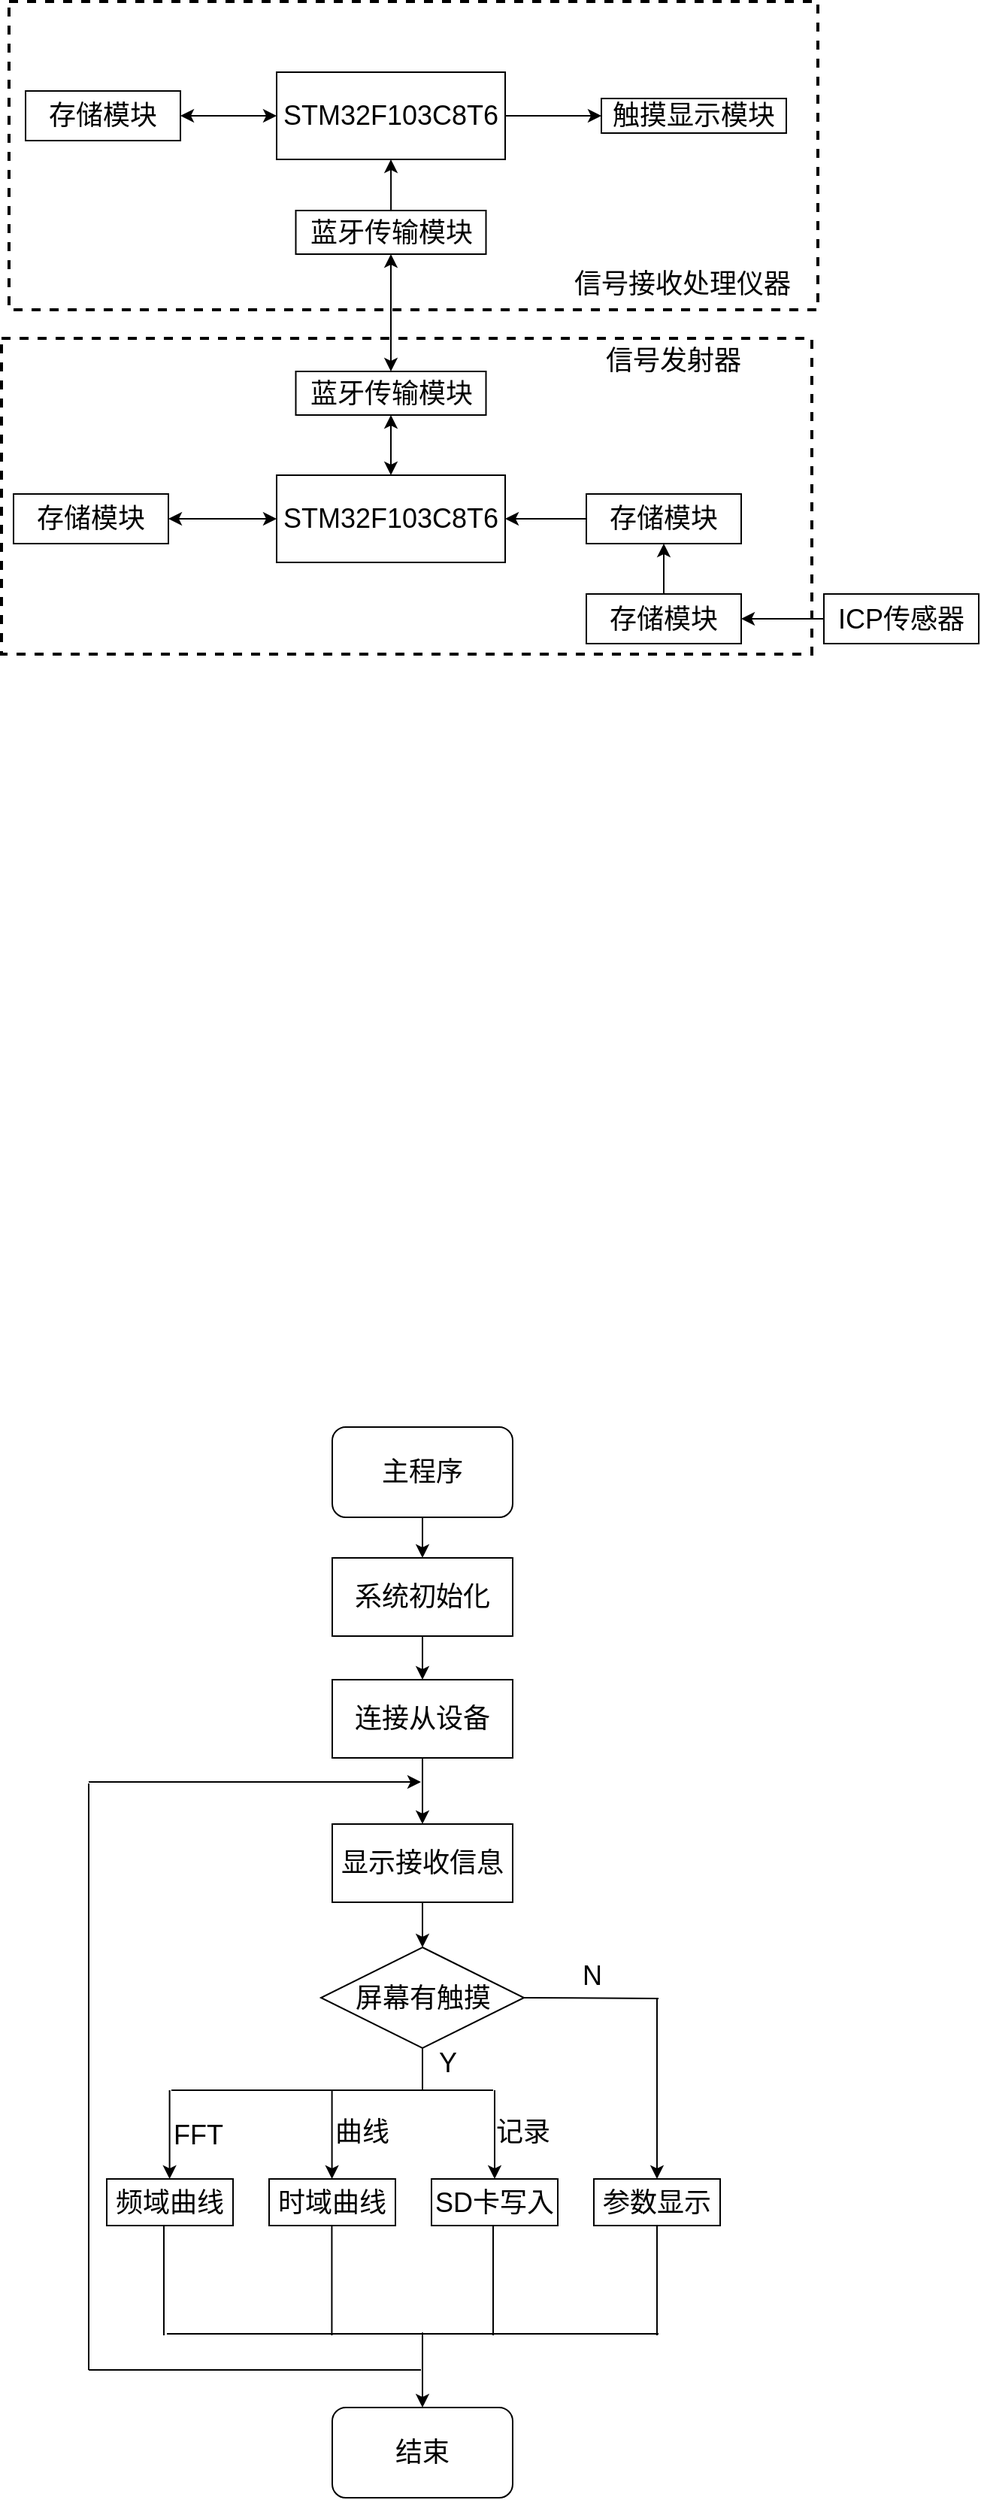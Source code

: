 <mxfile version="13.9.9" type="github">
  <diagram id="75593j-lVVGFzw1Habwj" name="Page-1">
    <mxGraphModel dx="942" dy="582" grid="0" gridSize="10" guides="1" tooltips="1" connect="1" arrows="1" fold="1" page="1" pageScale="1" pageWidth="827" pageHeight="1169" math="0" shadow="0">
      <root>
        <mxCell id="0" />
        <mxCell id="1" parent="0" />
        <mxCell id="dDyiDegxyCfKWqAtTWr7-20" value="" style="rounded=0;whiteSpace=wrap;html=1;dashed=1;strokeWidth=2;" vertex="1" parent="1">
          <mxGeometry x="84" y="312" width="539" height="210" as="geometry" />
        </mxCell>
        <mxCell id="dDyiDegxyCfKWqAtTWr7-18" value="" style="rounded=0;whiteSpace=wrap;html=1;dashed=1;strokeWidth=2;" vertex="1" parent="1">
          <mxGeometry x="89" y="88" width="538" height="205" as="geometry" />
        </mxCell>
        <mxCell id="DoIXO7MsyZcmm1Q71b1x-4" style="edgeStyle=orthogonalEdgeStyle;rounded=0;orthogonalLoop=1;jettySize=auto;html=1;" parent="1" source="d5rDAHySSIAsc6SkqLv3-1" target="d5rDAHySSIAsc6SkqLv3-2" edge="1">
          <mxGeometry relative="1" as="geometry" />
        </mxCell>
        <mxCell id="d5rDAHySSIAsc6SkqLv3-1" value="&lt;font style=&quot;font-size: 18px&quot;&gt;主程序&lt;/font&gt;" style="rounded=1;whiteSpace=wrap;html=1;" parent="1" vertex="1">
          <mxGeometry x="304" y="1036" width="120" height="60" as="geometry" />
        </mxCell>
        <mxCell id="DoIXO7MsyZcmm1Q71b1x-3" style="edgeStyle=orthogonalEdgeStyle;rounded=0;orthogonalLoop=1;jettySize=auto;html=1;entryX=0.5;entryY=0;entryDx=0;entryDy=0;" parent="1" source="d5rDAHySSIAsc6SkqLv3-2" target="DoIXO7MsyZcmm1Q71b1x-1" edge="1">
          <mxGeometry relative="1" as="geometry" />
        </mxCell>
        <mxCell id="d5rDAHySSIAsc6SkqLv3-2" value="&lt;font style=&quot;font-size: 18px&quot;&gt;系统初始化&lt;/font&gt;" style="rounded=0;whiteSpace=wrap;html=1;" parent="1" vertex="1">
          <mxGeometry x="304" y="1123" width="120" height="52" as="geometry" />
        </mxCell>
        <mxCell id="DoIXO7MsyZcmm1Q71b1x-10" style="edgeStyle=orthogonalEdgeStyle;rounded=0;orthogonalLoop=1;jettySize=auto;html=1;" parent="1" source="DoIXO7MsyZcmm1Q71b1x-1" target="DoIXO7MsyZcmm1Q71b1x-9" edge="1">
          <mxGeometry relative="1" as="geometry" />
        </mxCell>
        <mxCell id="DoIXO7MsyZcmm1Q71b1x-1" value="&lt;font style=&quot;font-size: 18px&quot;&gt;连接从设备&lt;/font&gt;" style="rounded=0;whiteSpace=wrap;html=1;" parent="1" vertex="1">
          <mxGeometry x="304" y="1204" width="120" height="52" as="geometry" />
        </mxCell>
        <mxCell id="DoIXO7MsyZcmm1Q71b1x-8" value="&lt;span style=&quot;font-size: 18px&quot;&gt;时域曲线&lt;/span&gt;" style="rounded=0;whiteSpace=wrap;html=1;" parent="1" vertex="1">
          <mxGeometry x="262" y="1536" width="84" height="31" as="geometry" />
        </mxCell>
        <mxCell id="DoIXO7MsyZcmm1Q71b1x-12" style="edgeStyle=orthogonalEdgeStyle;rounded=0;orthogonalLoop=1;jettySize=auto;html=1;entryX=0.5;entryY=0;entryDx=0;entryDy=0;" parent="1" source="DoIXO7MsyZcmm1Q71b1x-9" target="DoIXO7MsyZcmm1Q71b1x-11" edge="1">
          <mxGeometry relative="1" as="geometry" />
        </mxCell>
        <mxCell id="DoIXO7MsyZcmm1Q71b1x-9" value="&lt;font style=&quot;font-size: 18px&quot;&gt;显示接收信息&lt;/font&gt;" style="rounded=0;whiteSpace=wrap;html=1;" parent="1" vertex="1">
          <mxGeometry x="304" y="1300" width="120" height="52" as="geometry" />
        </mxCell>
        <mxCell id="DoIXO7MsyZcmm1Q71b1x-11" value="&lt;font style=&quot;font-size: 18px&quot;&gt;屏幕有触摸&lt;/font&gt;" style="rhombus;whiteSpace=wrap;html=1;" parent="1" vertex="1">
          <mxGeometry x="296.5" y="1382" width="135" height="67" as="geometry" />
        </mxCell>
        <mxCell id="DoIXO7MsyZcmm1Q71b1x-13" value="&lt;span style=&quot;font-size: 18px&quot;&gt;频域曲线&lt;/span&gt;" style="rounded=0;whiteSpace=wrap;html=1;" parent="1" vertex="1">
          <mxGeometry x="154" y="1536" width="84" height="31" as="geometry" />
        </mxCell>
        <mxCell id="DoIXO7MsyZcmm1Q71b1x-14" value="&lt;span style=&quot;font-size: 18px&quot;&gt;SD卡写入&lt;/span&gt;" style="rounded=0;whiteSpace=wrap;html=1;" parent="1" vertex="1">
          <mxGeometry x="370" y="1536" width="84" height="31" as="geometry" />
        </mxCell>
        <mxCell id="DoIXO7MsyZcmm1Q71b1x-15" value="&lt;span style=&quot;font-size: 18px&quot;&gt;参数显示&lt;/span&gt;" style="rounded=0;whiteSpace=wrap;html=1;" parent="1" vertex="1">
          <mxGeometry x="478" y="1536" width="84" height="31" as="geometry" />
        </mxCell>
        <mxCell id="DoIXO7MsyZcmm1Q71b1x-17" value="" style="endArrow=none;html=1;exitX=1;exitY=0.5;exitDx=0;exitDy=0;" parent="1" source="DoIXO7MsyZcmm1Q71b1x-11" edge="1">
          <mxGeometry width="50" height="50" relative="1" as="geometry">
            <mxPoint x="486" y="1444" as="sourcePoint" />
            <mxPoint x="521" y="1416" as="targetPoint" />
          </mxGeometry>
        </mxCell>
        <mxCell id="DoIXO7MsyZcmm1Q71b1x-18" value="" style="endArrow=classic;html=1;entryX=0.5;entryY=0;entryDx=0;entryDy=0;" parent="1" target="DoIXO7MsyZcmm1Q71b1x-15" edge="1">
          <mxGeometry width="50" height="50" relative="1" as="geometry">
            <mxPoint x="520" y="1416" as="sourcePoint" />
            <mxPoint x="665" y="1429" as="targetPoint" />
          </mxGeometry>
        </mxCell>
        <mxCell id="DoIXO7MsyZcmm1Q71b1x-19" value="" style="endArrow=none;html=1;entryX=0.5;entryY=1;entryDx=0;entryDy=0;" parent="1" target="DoIXO7MsyZcmm1Q71b1x-11" edge="1">
          <mxGeometry width="50" height="50" relative="1" as="geometry">
            <mxPoint x="364" y="1477" as="sourcePoint" />
            <mxPoint x="461" y="1452" as="targetPoint" />
          </mxGeometry>
        </mxCell>
        <mxCell id="DoIXO7MsyZcmm1Q71b1x-20" value="&lt;font style=&quot;font-size: 18px&quot;&gt;N&lt;/font&gt;" style="text;html=1;strokeColor=none;fillColor=none;align=center;verticalAlign=middle;whiteSpace=wrap;rounded=0;" parent="1" vertex="1">
          <mxGeometry x="457" y="1391" width="40" height="20" as="geometry" />
        </mxCell>
        <mxCell id="DoIXO7MsyZcmm1Q71b1x-21" value="&lt;font style=&quot;font-size: 18px&quot;&gt;记录&lt;/font&gt;" style="text;html=1;strokeColor=none;fillColor=none;align=center;verticalAlign=middle;whiteSpace=wrap;rounded=0;" parent="1" vertex="1">
          <mxGeometry x="411" y="1495" width="40" height="20" as="geometry" />
        </mxCell>
        <mxCell id="DoIXO7MsyZcmm1Q71b1x-23" value="&lt;font style=&quot;font-size: 18px&quot;&gt;Y&lt;/font&gt;" style="text;html=1;strokeColor=none;fillColor=none;align=center;verticalAlign=middle;whiteSpace=wrap;rounded=0;" parent="1" vertex="1">
          <mxGeometry x="361" y="1449" width="40" height="20" as="geometry" />
        </mxCell>
        <mxCell id="DoIXO7MsyZcmm1Q71b1x-24" value="" style="endArrow=none;html=1;" parent="1" edge="1">
          <mxGeometry width="50" height="50" relative="1" as="geometry">
            <mxPoint x="197" y="1477" as="sourcePoint" />
            <mxPoint x="411" y="1477" as="targetPoint" />
          </mxGeometry>
        </mxCell>
        <mxCell id="DoIXO7MsyZcmm1Q71b1x-25" value="" style="endArrow=classic;html=1;entryX=0.5;entryY=0;entryDx=0;entryDy=0;" parent="1" target="DoIXO7MsyZcmm1Q71b1x-14" edge="1">
          <mxGeometry width="50" height="50" relative="1" as="geometry">
            <mxPoint x="412" y="1477" as="sourcePoint" />
            <mxPoint x="257" y="1412" as="targetPoint" />
          </mxGeometry>
        </mxCell>
        <mxCell id="DoIXO7MsyZcmm1Q71b1x-30" value="&lt;font style=&quot;font-size: 18px&quot;&gt;FFT&lt;/font&gt;" style="text;html=1;strokeColor=none;fillColor=none;align=center;verticalAlign=middle;whiteSpace=wrap;rounded=0;" parent="1" vertex="1">
          <mxGeometry x="195" y="1497" width="40" height="20" as="geometry" />
        </mxCell>
        <mxCell id="DoIXO7MsyZcmm1Q71b1x-31" value="&lt;font style=&quot;font-size: 18px&quot;&gt;曲线&lt;/font&gt;" style="text;html=1;strokeColor=none;fillColor=none;align=center;verticalAlign=middle;whiteSpace=wrap;rounded=0;" parent="1" vertex="1">
          <mxGeometry x="304" y="1495" width="40" height="20" as="geometry" />
        </mxCell>
        <mxCell id="DoIXO7MsyZcmm1Q71b1x-32" value="" style="endArrow=classic;html=1;entryX=0.5;entryY=0;entryDx=0;entryDy=0;" parent="1" edge="1">
          <mxGeometry width="50" height="50" relative="1" as="geometry">
            <mxPoint x="303.8" y="1477" as="sourcePoint" />
            <mxPoint x="303.8" y="1536" as="targetPoint" />
          </mxGeometry>
        </mxCell>
        <mxCell id="DoIXO7MsyZcmm1Q71b1x-33" value="" style="endArrow=classic;html=1;entryX=0.5;entryY=0;entryDx=0;entryDy=0;" parent="1" edge="1">
          <mxGeometry width="50" height="50" relative="1" as="geometry">
            <mxPoint x="195.8" y="1477" as="sourcePoint" />
            <mxPoint x="195.8" y="1536" as="targetPoint" />
            <Array as="points">
              <mxPoint x="195.8" y="1507" />
            </Array>
          </mxGeometry>
        </mxCell>
        <mxCell id="DoIXO7MsyZcmm1Q71b1x-34" value="" style="endArrow=none;html=1;" parent="1" edge="1">
          <mxGeometry width="50" height="50" relative="1" as="geometry">
            <mxPoint x="194" y="1639" as="sourcePoint" />
            <mxPoint x="521" y="1639" as="targetPoint" />
          </mxGeometry>
        </mxCell>
        <mxCell id="DoIXO7MsyZcmm1Q71b1x-35" value="" style="endArrow=none;html=1;entryX=0.5;entryY=1;entryDx=0;entryDy=0;" parent="1" target="DoIXO7MsyZcmm1Q71b1x-15" edge="1">
          <mxGeometry width="50" height="50" relative="1" as="geometry">
            <mxPoint x="520" y="1640" as="sourcePoint" />
            <mxPoint x="637" y="1650" as="targetPoint" />
          </mxGeometry>
        </mxCell>
        <mxCell id="DoIXO7MsyZcmm1Q71b1x-38" value="" style="endArrow=none;html=1;entryX=0.5;entryY=1;entryDx=0;entryDy=0;" parent="1" edge="1">
          <mxGeometry width="50" height="50" relative="1" as="geometry">
            <mxPoint x="192" y="1640" as="sourcePoint" />
            <mxPoint x="192" y="1567" as="targetPoint" />
          </mxGeometry>
        </mxCell>
        <mxCell id="DoIXO7MsyZcmm1Q71b1x-39" value="" style="endArrow=none;html=1;entryX=0.5;entryY=1;entryDx=0;entryDy=0;" parent="1" edge="1">
          <mxGeometry width="50" height="50" relative="1" as="geometry">
            <mxPoint x="411" y="1640" as="sourcePoint" />
            <mxPoint x="411" y="1567" as="targetPoint" />
          </mxGeometry>
        </mxCell>
        <mxCell id="DoIXO7MsyZcmm1Q71b1x-40" value="" style="endArrow=none;html=1;entryX=0.5;entryY=1;entryDx=0;entryDy=0;" parent="1" edge="1">
          <mxGeometry width="50" height="50" relative="1" as="geometry">
            <mxPoint x="303.71" y="1640" as="sourcePoint" />
            <mxPoint x="303.71" y="1567" as="targetPoint" />
          </mxGeometry>
        </mxCell>
        <mxCell id="DoIXO7MsyZcmm1Q71b1x-43" style="edgeStyle=orthogonalEdgeStyle;rounded=0;orthogonalLoop=1;jettySize=auto;html=1;startArrow=classic;startFill=1;endArrow=none;endFill=0;" parent="1" source="DoIXO7MsyZcmm1Q71b1x-42" edge="1">
          <mxGeometry relative="1" as="geometry">
            <mxPoint x="364" y="1638.143" as="targetPoint" />
          </mxGeometry>
        </mxCell>
        <mxCell id="DoIXO7MsyZcmm1Q71b1x-42" value="&lt;font style=&quot;font-size: 18px&quot;&gt;结束&lt;/font&gt;" style="rounded=1;whiteSpace=wrap;html=1;" parent="1" vertex="1">
          <mxGeometry x="304" y="1688" width="120" height="60" as="geometry" />
        </mxCell>
        <mxCell id="DoIXO7MsyZcmm1Q71b1x-44" value="" style="endArrow=none;html=1;" parent="1" edge="1">
          <mxGeometry width="50" height="50" relative="1" as="geometry">
            <mxPoint x="142" y="1663" as="sourcePoint" />
            <mxPoint x="363" y="1663" as="targetPoint" />
          </mxGeometry>
        </mxCell>
        <mxCell id="DoIXO7MsyZcmm1Q71b1x-45" value="" style="endArrow=none;html=1;" parent="1" edge="1">
          <mxGeometry width="50" height="50" relative="1" as="geometry">
            <mxPoint x="142" y="1663" as="sourcePoint" />
            <mxPoint x="142" y="1273" as="targetPoint" />
          </mxGeometry>
        </mxCell>
        <mxCell id="DoIXO7MsyZcmm1Q71b1x-46" value="" style="endArrow=classic;html=1;" parent="1" edge="1">
          <mxGeometry width="50" height="50" relative="1" as="geometry">
            <mxPoint x="142" y="1272" as="sourcePoint" />
            <mxPoint x="363" y="1272" as="targetPoint" />
          </mxGeometry>
        </mxCell>
        <mxCell id="dDyiDegxyCfKWqAtTWr7-16" style="edgeStyle=orthogonalEdgeStyle;rounded=0;orthogonalLoop=1;jettySize=auto;html=1;entryX=0;entryY=0.5;entryDx=0;entryDy=0;startArrow=classic;startFill=1;" edge="1" parent="1" source="dDyiDegxyCfKWqAtTWr7-1" target="dDyiDegxyCfKWqAtTWr7-2">
          <mxGeometry relative="1" as="geometry" />
        </mxCell>
        <mxCell id="dDyiDegxyCfKWqAtTWr7-1" value="&lt;font style=&quot;font-size: 18px&quot;&gt;存储模块&lt;/font&gt;" style="rounded=0;whiteSpace=wrap;html=1;" vertex="1" parent="1">
          <mxGeometry x="100" y="147.5" width="103" height="33" as="geometry" />
        </mxCell>
        <mxCell id="dDyiDegxyCfKWqAtTWr7-17" style="edgeStyle=orthogonalEdgeStyle;rounded=0;orthogonalLoop=1;jettySize=auto;html=1;" edge="1" parent="1" source="dDyiDegxyCfKWqAtTWr7-2" target="dDyiDegxyCfKWqAtTWr7-3">
          <mxGeometry relative="1" as="geometry" />
        </mxCell>
        <mxCell id="dDyiDegxyCfKWqAtTWr7-2" value="&lt;span style=&quot;font-size: 18px&quot;&gt;STM32F103C8T6&lt;/span&gt;" style="rounded=0;whiteSpace=wrap;html=1;" vertex="1" parent="1">
          <mxGeometry x="267" y="135" width="152" height="58" as="geometry" />
        </mxCell>
        <mxCell id="dDyiDegxyCfKWqAtTWr7-3" value="&lt;span style=&quot;font-size: 18px&quot;&gt;触摸显示模块&lt;/span&gt;" style="rounded=0;whiteSpace=wrap;html=1;" vertex="1" parent="1">
          <mxGeometry x="483" y="152.5" width="123" height="23" as="geometry" />
        </mxCell>
        <mxCell id="dDyiDegxyCfKWqAtTWr7-9" style="edgeStyle=orthogonalEdgeStyle;rounded=0;orthogonalLoop=1;jettySize=auto;html=1;startArrow=classic;startFill=1;" edge="1" parent="1" source="dDyiDegxyCfKWqAtTWr7-6" target="dDyiDegxyCfKWqAtTWr7-8">
          <mxGeometry relative="1" as="geometry" />
        </mxCell>
        <mxCell id="dDyiDegxyCfKWqAtTWr7-6" value="&lt;font style=&quot;font-size: 18px&quot;&gt;存储模块&lt;/font&gt;" style="rounded=0;whiteSpace=wrap;html=1;" vertex="1" parent="1">
          <mxGeometry x="92" y="415.5" width="103" height="33" as="geometry" />
        </mxCell>
        <mxCell id="dDyiDegxyCfKWqAtTWr7-14" style="edgeStyle=orthogonalEdgeStyle;rounded=0;orthogonalLoop=1;jettySize=auto;html=1;startArrow=classic;startFill=1;" edge="1" parent="1" source="dDyiDegxyCfKWqAtTWr7-7" target="dDyiDegxyCfKWqAtTWr7-12">
          <mxGeometry relative="1" as="geometry" />
        </mxCell>
        <mxCell id="dDyiDegxyCfKWqAtTWr7-7" value="&lt;font style=&quot;font-size: 18px&quot;&gt;蓝牙传输模块&lt;/font&gt;" style="rounded=0;whiteSpace=wrap;html=1;" vertex="1" parent="1">
          <mxGeometry x="279.75" y="334" width="126.5" height="29" as="geometry" />
        </mxCell>
        <mxCell id="dDyiDegxyCfKWqAtTWr7-10" style="edgeStyle=orthogonalEdgeStyle;rounded=0;orthogonalLoop=1;jettySize=auto;html=1;entryX=0.5;entryY=1;entryDx=0;entryDy=0;startArrow=classic;startFill=1;" edge="1" parent="1" source="dDyiDegxyCfKWqAtTWr7-8" target="dDyiDegxyCfKWqAtTWr7-7">
          <mxGeometry relative="1" as="geometry" />
        </mxCell>
        <mxCell id="dDyiDegxyCfKWqAtTWr7-8" value="&lt;span style=&quot;font-size: 18px&quot;&gt;STM32F103C8T6&lt;/span&gt;" style="rounded=0;whiteSpace=wrap;html=1;" vertex="1" parent="1">
          <mxGeometry x="267" y="403" width="152" height="58" as="geometry" />
        </mxCell>
        <mxCell id="dDyiDegxyCfKWqAtTWr7-15" style="edgeStyle=orthogonalEdgeStyle;rounded=0;orthogonalLoop=1;jettySize=auto;html=1;" edge="1" parent="1" source="dDyiDegxyCfKWqAtTWr7-12" target="dDyiDegxyCfKWqAtTWr7-2">
          <mxGeometry relative="1" as="geometry" />
        </mxCell>
        <mxCell id="dDyiDegxyCfKWqAtTWr7-12" value="&lt;font style=&quot;font-size: 18px&quot;&gt;蓝牙传输模块&lt;/font&gt;" style="rounded=0;whiteSpace=wrap;html=1;" vertex="1" parent="1">
          <mxGeometry x="279.75" y="227" width="126.5" height="29" as="geometry" />
        </mxCell>
        <mxCell id="dDyiDegxyCfKWqAtTWr7-19" value="&lt;font style=&quot;font-size: 18px&quot;&gt;信号接收处理仪器&lt;/font&gt;" style="text;html=1;strokeColor=none;fillColor=none;align=center;verticalAlign=middle;whiteSpace=wrap;rounded=0;dashed=1;" vertex="1" parent="1">
          <mxGeometry x="447" y="261" width="180" height="30" as="geometry" />
        </mxCell>
        <mxCell id="dDyiDegxyCfKWqAtTWr7-23" style="edgeStyle=orthogonalEdgeStyle;rounded=0;orthogonalLoop=1;jettySize=auto;html=1;entryX=1;entryY=0.5;entryDx=0;entryDy=0;" edge="1" parent="1" source="dDyiDegxyCfKWqAtTWr7-21" target="dDyiDegxyCfKWqAtTWr7-8">
          <mxGeometry relative="1" as="geometry" />
        </mxCell>
        <mxCell id="dDyiDegxyCfKWqAtTWr7-21" value="&lt;font style=&quot;font-size: 18px&quot;&gt;存储模块&lt;/font&gt;" style="rounded=0;whiteSpace=wrap;html=1;" vertex="1" parent="1">
          <mxGeometry x="473" y="415.5" width="103" height="33" as="geometry" />
        </mxCell>
        <mxCell id="dDyiDegxyCfKWqAtTWr7-25" style="edgeStyle=orthogonalEdgeStyle;rounded=0;orthogonalLoop=1;jettySize=auto;html=1;" edge="1" parent="1" source="dDyiDegxyCfKWqAtTWr7-22" target="dDyiDegxyCfKWqAtTWr7-21">
          <mxGeometry relative="1" as="geometry" />
        </mxCell>
        <mxCell id="dDyiDegxyCfKWqAtTWr7-22" value="&lt;font style=&quot;font-size: 18px&quot;&gt;存储模块&lt;/font&gt;" style="rounded=0;whiteSpace=wrap;html=1;" vertex="1" parent="1">
          <mxGeometry x="473" y="482" width="103" height="33" as="geometry" />
        </mxCell>
        <mxCell id="dDyiDegxyCfKWqAtTWr7-27" style="edgeStyle=orthogonalEdgeStyle;rounded=0;orthogonalLoop=1;jettySize=auto;html=1;entryX=1;entryY=0.5;entryDx=0;entryDy=0;" edge="1" parent="1" source="dDyiDegxyCfKWqAtTWr7-26" target="dDyiDegxyCfKWqAtTWr7-22">
          <mxGeometry relative="1" as="geometry" />
        </mxCell>
        <mxCell id="dDyiDegxyCfKWqAtTWr7-26" value="&lt;font style=&quot;font-size: 18px&quot;&gt;ICP传感器&lt;/font&gt;" style="rounded=0;whiteSpace=wrap;html=1;" vertex="1" parent="1">
          <mxGeometry x="631" y="482" width="103" height="33" as="geometry" />
        </mxCell>
        <mxCell id="dDyiDegxyCfKWqAtTWr7-28" value="&lt;font style=&quot;font-size: 18px&quot;&gt;信号发射器&lt;/font&gt;" style="text;html=1;strokeColor=none;fillColor=none;align=center;verticalAlign=middle;whiteSpace=wrap;rounded=0;dashed=1;" vertex="1" parent="1">
          <mxGeometry x="441" y="312" width="180" height="30" as="geometry" />
        </mxCell>
      </root>
    </mxGraphModel>
  </diagram>
</mxfile>
